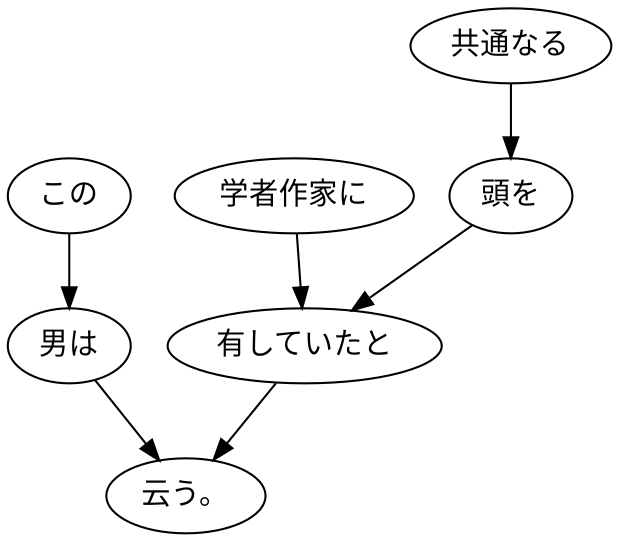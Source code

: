 digraph graph4928 {
	node0 [label="この"];
	node1 [label="男は"];
	node2 [label="学者作家に"];
	node3 [label="共通なる"];
	node4 [label="頭を"];
	node5 [label="有していたと"];
	node6 [label="云う。"];
	node0 -> node1;
	node1 -> node6;
	node2 -> node5;
	node3 -> node4;
	node4 -> node5;
	node5 -> node6;
}
